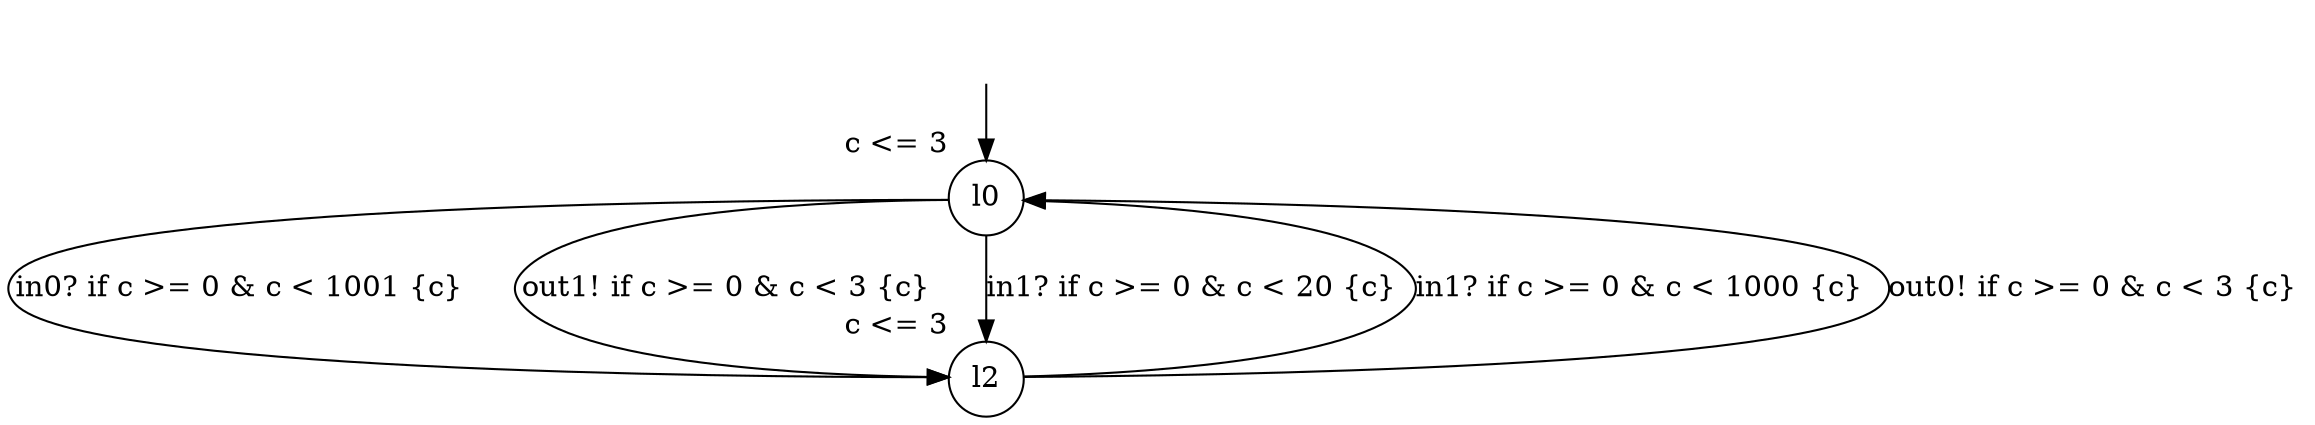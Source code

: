 digraph g {
__start0 [label="" shape="none"];
l0 [shape="circle" margin=0 label="l0", xlabel="c <= 3"];
l2 [shape="circle" margin=0 label="l2", xlabel="c <= 3"];
l0 -> l2 [label="in0? if c >= 0 & c < 1001 {c} "];
l0 -> l2 [label="out1! if c >= 0 & c < 3 {c} "];
l0 -> l2 [label="in1? if c >= 0 & c < 20 {c} "];
l2 -> l0 [label="in1? if c >= 0 & c < 1000 {c} "];
l2 -> l0 [label="out0! if c >= 0 & c < 3 {c} "];
__start0 -> l0;
}
